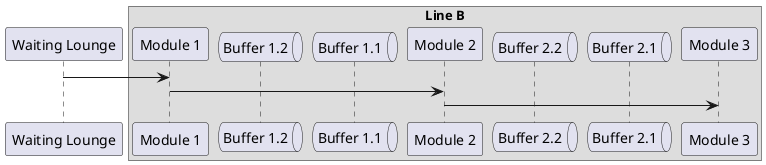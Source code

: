 @startuml
participant "Waiting Lounge" 

box "Line A"
participant "Module 1"
queue "Buffer 1.2"
queue "Buffer 1.1"
participant "Module 2"
queue "Buffer 2.2"
queue "Buffer 2.1"
participant "Module 3"
end box

box "Line B"
participant "Module 1"
queue "Buffer 1.2"
queue "Buffer 1.1"
participant "Module 2"
queue "Buffer 2.2"
queue "Buffer 2.1"
participant "Module 3"
end box

"Waiting Lounge" -> "Module 1"
"Module 1" -> "Module 2"
"Module 2" -> "Module 3"

@enduml